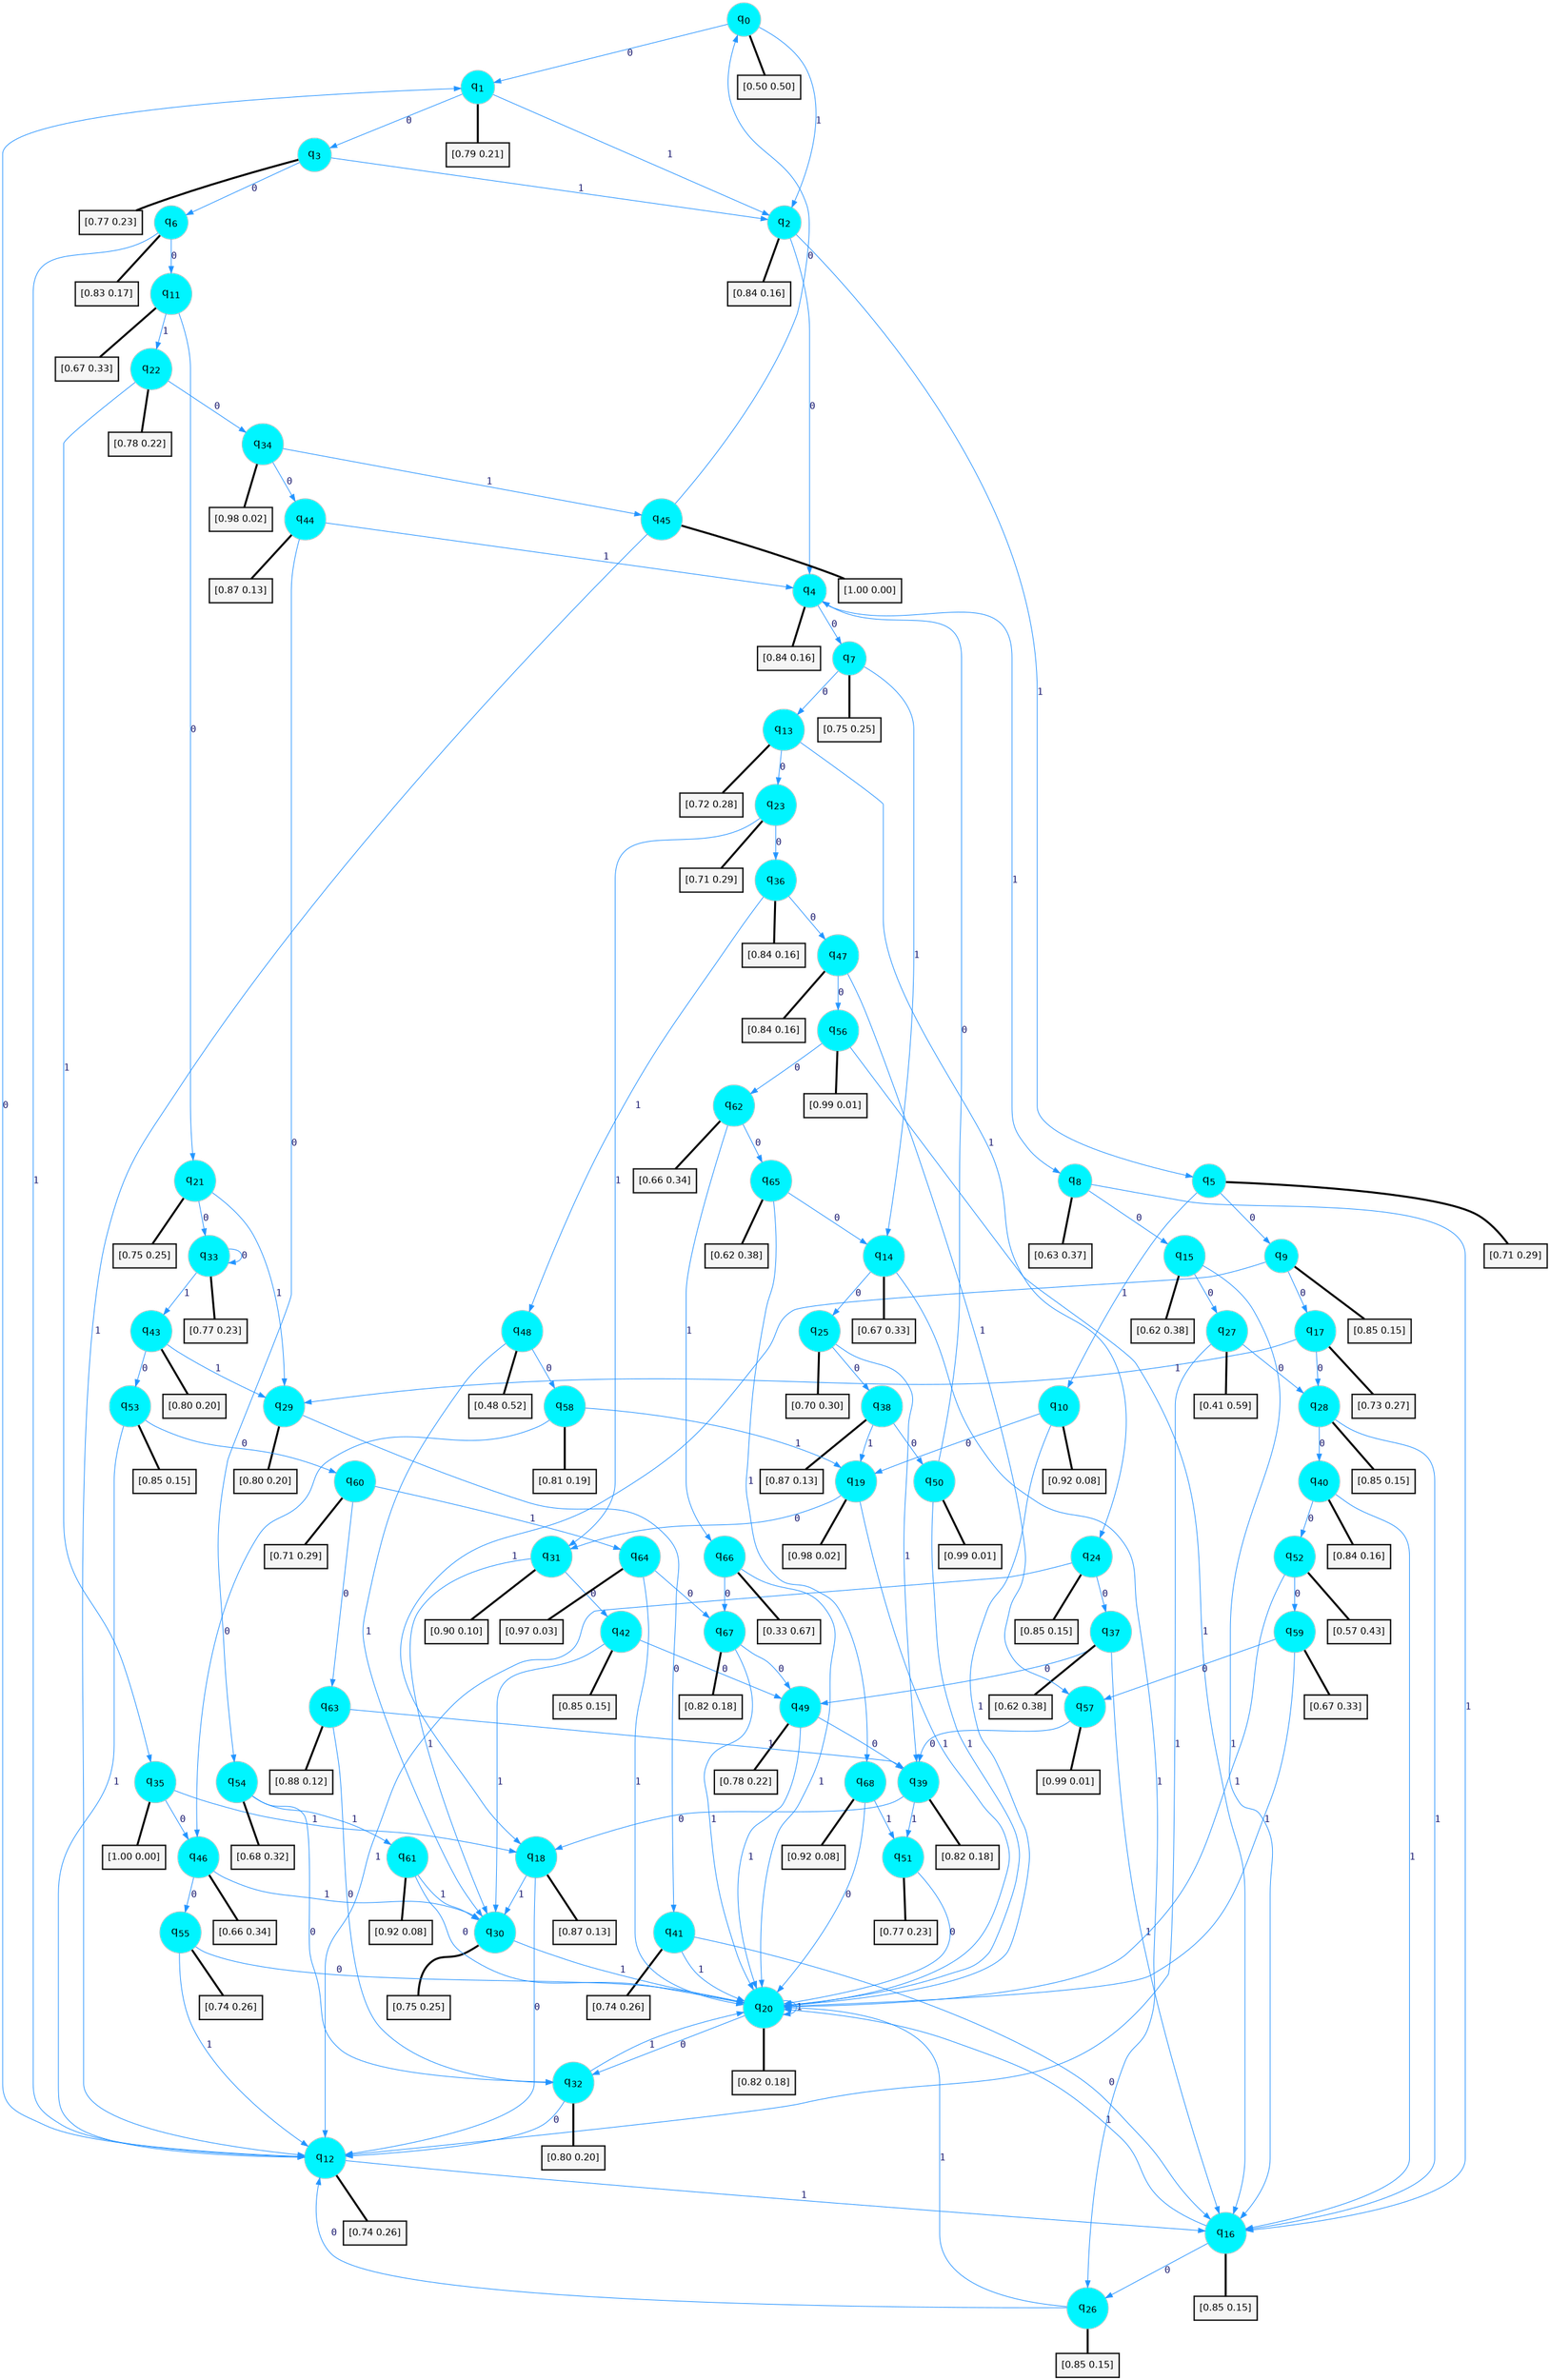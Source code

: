 digraph G {
graph [
bgcolor=transparent, dpi=300, rankdir=TD, size="40,25"];
node [
color=gray, fillcolor=turquoise1, fontcolor=black, fontname=Helvetica, fontsize=16, fontweight=bold, shape=circle, style=filled];
edge [
arrowsize=1, color=dodgerblue1, fontcolor=midnightblue, fontname=courier, fontweight=bold, penwidth=1, style=solid, weight=20];
0[label=<q<SUB>0</SUB>>];
1[label=<q<SUB>1</SUB>>];
2[label=<q<SUB>2</SUB>>];
3[label=<q<SUB>3</SUB>>];
4[label=<q<SUB>4</SUB>>];
5[label=<q<SUB>5</SUB>>];
6[label=<q<SUB>6</SUB>>];
7[label=<q<SUB>7</SUB>>];
8[label=<q<SUB>8</SUB>>];
9[label=<q<SUB>9</SUB>>];
10[label=<q<SUB>10</SUB>>];
11[label=<q<SUB>11</SUB>>];
12[label=<q<SUB>12</SUB>>];
13[label=<q<SUB>13</SUB>>];
14[label=<q<SUB>14</SUB>>];
15[label=<q<SUB>15</SUB>>];
16[label=<q<SUB>16</SUB>>];
17[label=<q<SUB>17</SUB>>];
18[label=<q<SUB>18</SUB>>];
19[label=<q<SUB>19</SUB>>];
20[label=<q<SUB>20</SUB>>];
21[label=<q<SUB>21</SUB>>];
22[label=<q<SUB>22</SUB>>];
23[label=<q<SUB>23</SUB>>];
24[label=<q<SUB>24</SUB>>];
25[label=<q<SUB>25</SUB>>];
26[label=<q<SUB>26</SUB>>];
27[label=<q<SUB>27</SUB>>];
28[label=<q<SUB>28</SUB>>];
29[label=<q<SUB>29</SUB>>];
30[label=<q<SUB>30</SUB>>];
31[label=<q<SUB>31</SUB>>];
32[label=<q<SUB>32</SUB>>];
33[label=<q<SUB>33</SUB>>];
34[label=<q<SUB>34</SUB>>];
35[label=<q<SUB>35</SUB>>];
36[label=<q<SUB>36</SUB>>];
37[label=<q<SUB>37</SUB>>];
38[label=<q<SUB>38</SUB>>];
39[label=<q<SUB>39</SUB>>];
40[label=<q<SUB>40</SUB>>];
41[label=<q<SUB>41</SUB>>];
42[label=<q<SUB>42</SUB>>];
43[label=<q<SUB>43</SUB>>];
44[label=<q<SUB>44</SUB>>];
45[label=<q<SUB>45</SUB>>];
46[label=<q<SUB>46</SUB>>];
47[label=<q<SUB>47</SUB>>];
48[label=<q<SUB>48</SUB>>];
49[label=<q<SUB>49</SUB>>];
50[label=<q<SUB>50</SUB>>];
51[label=<q<SUB>51</SUB>>];
52[label=<q<SUB>52</SUB>>];
53[label=<q<SUB>53</SUB>>];
54[label=<q<SUB>54</SUB>>];
55[label=<q<SUB>55</SUB>>];
56[label=<q<SUB>56</SUB>>];
57[label=<q<SUB>57</SUB>>];
58[label=<q<SUB>58</SUB>>];
59[label=<q<SUB>59</SUB>>];
60[label=<q<SUB>60</SUB>>];
61[label=<q<SUB>61</SUB>>];
62[label=<q<SUB>62</SUB>>];
63[label=<q<SUB>63</SUB>>];
64[label=<q<SUB>64</SUB>>];
65[label=<q<SUB>65</SUB>>];
66[label=<q<SUB>66</SUB>>];
67[label=<q<SUB>67</SUB>>];
68[label=<q<SUB>68</SUB>>];
69[label="[0.50 0.50]", shape=box,fontcolor=black, fontname=Helvetica, fontsize=14, penwidth=2, fillcolor=whitesmoke,color=black];
70[label="[0.79 0.21]", shape=box,fontcolor=black, fontname=Helvetica, fontsize=14, penwidth=2, fillcolor=whitesmoke,color=black];
71[label="[0.84 0.16]", shape=box,fontcolor=black, fontname=Helvetica, fontsize=14, penwidth=2, fillcolor=whitesmoke,color=black];
72[label="[0.77 0.23]", shape=box,fontcolor=black, fontname=Helvetica, fontsize=14, penwidth=2, fillcolor=whitesmoke,color=black];
73[label="[0.84 0.16]", shape=box,fontcolor=black, fontname=Helvetica, fontsize=14, penwidth=2, fillcolor=whitesmoke,color=black];
74[label="[0.71 0.29]", shape=box,fontcolor=black, fontname=Helvetica, fontsize=14, penwidth=2, fillcolor=whitesmoke,color=black];
75[label="[0.83 0.17]", shape=box,fontcolor=black, fontname=Helvetica, fontsize=14, penwidth=2, fillcolor=whitesmoke,color=black];
76[label="[0.75 0.25]", shape=box,fontcolor=black, fontname=Helvetica, fontsize=14, penwidth=2, fillcolor=whitesmoke,color=black];
77[label="[0.63 0.37]", shape=box,fontcolor=black, fontname=Helvetica, fontsize=14, penwidth=2, fillcolor=whitesmoke,color=black];
78[label="[0.85 0.15]", shape=box,fontcolor=black, fontname=Helvetica, fontsize=14, penwidth=2, fillcolor=whitesmoke,color=black];
79[label="[0.92 0.08]", shape=box,fontcolor=black, fontname=Helvetica, fontsize=14, penwidth=2, fillcolor=whitesmoke,color=black];
80[label="[0.67 0.33]", shape=box,fontcolor=black, fontname=Helvetica, fontsize=14, penwidth=2, fillcolor=whitesmoke,color=black];
81[label="[0.74 0.26]", shape=box,fontcolor=black, fontname=Helvetica, fontsize=14, penwidth=2, fillcolor=whitesmoke,color=black];
82[label="[0.72 0.28]", shape=box,fontcolor=black, fontname=Helvetica, fontsize=14, penwidth=2, fillcolor=whitesmoke,color=black];
83[label="[0.67 0.33]", shape=box,fontcolor=black, fontname=Helvetica, fontsize=14, penwidth=2, fillcolor=whitesmoke,color=black];
84[label="[0.62 0.38]", shape=box,fontcolor=black, fontname=Helvetica, fontsize=14, penwidth=2, fillcolor=whitesmoke,color=black];
85[label="[0.85 0.15]", shape=box,fontcolor=black, fontname=Helvetica, fontsize=14, penwidth=2, fillcolor=whitesmoke,color=black];
86[label="[0.73 0.27]", shape=box,fontcolor=black, fontname=Helvetica, fontsize=14, penwidth=2, fillcolor=whitesmoke,color=black];
87[label="[0.87 0.13]", shape=box,fontcolor=black, fontname=Helvetica, fontsize=14, penwidth=2, fillcolor=whitesmoke,color=black];
88[label="[0.98 0.02]", shape=box,fontcolor=black, fontname=Helvetica, fontsize=14, penwidth=2, fillcolor=whitesmoke,color=black];
89[label="[0.82 0.18]", shape=box,fontcolor=black, fontname=Helvetica, fontsize=14, penwidth=2, fillcolor=whitesmoke,color=black];
90[label="[0.75 0.25]", shape=box,fontcolor=black, fontname=Helvetica, fontsize=14, penwidth=2, fillcolor=whitesmoke,color=black];
91[label="[0.78 0.22]", shape=box,fontcolor=black, fontname=Helvetica, fontsize=14, penwidth=2, fillcolor=whitesmoke,color=black];
92[label="[0.71 0.29]", shape=box,fontcolor=black, fontname=Helvetica, fontsize=14, penwidth=2, fillcolor=whitesmoke,color=black];
93[label="[0.85 0.15]", shape=box,fontcolor=black, fontname=Helvetica, fontsize=14, penwidth=2, fillcolor=whitesmoke,color=black];
94[label="[0.70 0.30]", shape=box,fontcolor=black, fontname=Helvetica, fontsize=14, penwidth=2, fillcolor=whitesmoke,color=black];
95[label="[0.85 0.15]", shape=box,fontcolor=black, fontname=Helvetica, fontsize=14, penwidth=2, fillcolor=whitesmoke,color=black];
96[label="[0.41 0.59]", shape=box,fontcolor=black, fontname=Helvetica, fontsize=14, penwidth=2, fillcolor=whitesmoke,color=black];
97[label="[0.85 0.15]", shape=box,fontcolor=black, fontname=Helvetica, fontsize=14, penwidth=2, fillcolor=whitesmoke,color=black];
98[label="[0.80 0.20]", shape=box,fontcolor=black, fontname=Helvetica, fontsize=14, penwidth=2, fillcolor=whitesmoke,color=black];
99[label="[0.75 0.25]", shape=box,fontcolor=black, fontname=Helvetica, fontsize=14, penwidth=2, fillcolor=whitesmoke,color=black];
100[label="[0.90 0.10]", shape=box,fontcolor=black, fontname=Helvetica, fontsize=14, penwidth=2, fillcolor=whitesmoke,color=black];
101[label="[0.80 0.20]", shape=box,fontcolor=black, fontname=Helvetica, fontsize=14, penwidth=2, fillcolor=whitesmoke,color=black];
102[label="[0.77 0.23]", shape=box,fontcolor=black, fontname=Helvetica, fontsize=14, penwidth=2, fillcolor=whitesmoke,color=black];
103[label="[0.98 0.02]", shape=box,fontcolor=black, fontname=Helvetica, fontsize=14, penwidth=2, fillcolor=whitesmoke,color=black];
104[label="[1.00 0.00]", shape=box,fontcolor=black, fontname=Helvetica, fontsize=14, penwidth=2, fillcolor=whitesmoke,color=black];
105[label="[0.84 0.16]", shape=box,fontcolor=black, fontname=Helvetica, fontsize=14, penwidth=2, fillcolor=whitesmoke,color=black];
106[label="[0.62 0.38]", shape=box,fontcolor=black, fontname=Helvetica, fontsize=14, penwidth=2, fillcolor=whitesmoke,color=black];
107[label="[0.87 0.13]", shape=box,fontcolor=black, fontname=Helvetica, fontsize=14, penwidth=2, fillcolor=whitesmoke,color=black];
108[label="[0.82 0.18]", shape=box,fontcolor=black, fontname=Helvetica, fontsize=14, penwidth=2, fillcolor=whitesmoke,color=black];
109[label="[0.84 0.16]", shape=box,fontcolor=black, fontname=Helvetica, fontsize=14, penwidth=2, fillcolor=whitesmoke,color=black];
110[label="[0.74 0.26]", shape=box,fontcolor=black, fontname=Helvetica, fontsize=14, penwidth=2, fillcolor=whitesmoke,color=black];
111[label="[0.85 0.15]", shape=box,fontcolor=black, fontname=Helvetica, fontsize=14, penwidth=2, fillcolor=whitesmoke,color=black];
112[label="[0.80 0.20]", shape=box,fontcolor=black, fontname=Helvetica, fontsize=14, penwidth=2, fillcolor=whitesmoke,color=black];
113[label="[0.87 0.13]", shape=box,fontcolor=black, fontname=Helvetica, fontsize=14, penwidth=2, fillcolor=whitesmoke,color=black];
114[label="[1.00 0.00]", shape=box,fontcolor=black, fontname=Helvetica, fontsize=14, penwidth=2, fillcolor=whitesmoke,color=black];
115[label="[0.66 0.34]", shape=box,fontcolor=black, fontname=Helvetica, fontsize=14, penwidth=2, fillcolor=whitesmoke,color=black];
116[label="[0.84 0.16]", shape=box,fontcolor=black, fontname=Helvetica, fontsize=14, penwidth=2, fillcolor=whitesmoke,color=black];
117[label="[0.48 0.52]", shape=box,fontcolor=black, fontname=Helvetica, fontsize=14, penwidth=2, fillcolor=whitesmoke,color=black];
118[label="[0.78 0.22]", shape=box,fontcolor=black, fontname=Helvetica, fontsize=14, penwidth=2, fillcolor=whitesmoke,color=black];
119[label="[0.99 0.01]", shape=box,fontcolor=black, fontname=Helvetica, fontsize=14, penwidth=2, fillcolor=whitesmoke,color=black];
120[label="[0.77 0.23]", shape=box,fontcolor=black, fontname=Helvetica, fontsize=14, penwidth=2, fillcolor=whitesmoke,color=black];
121[label="[0.57 0.43]", shape=box,fontcolor=black, fontname=Helvetica, fontsize=14, penwidth=2, fillcolor=whitesmoke,color=black];
122[label="[0.85 0.15]", shape=box,fontcolor=black, fontname=Helvetica, fontsize=14, penwidth=2, fillcolor=whitesmoke,color=black];
123[label="[0.68 0.32]", shape=box,fontcolor=black, fontname=Helvetica, fontsize=14, penwidth=2, fillcolor=whitesmoke,color=black];
124[label="[0.74 0.26]", shape=box,fontcolor=black, fontname=Helvetica, fontsize=14, penwidth=2, fillcolor=whitesmoke,color=black];
125[label="[0.99 0.01]", shape=box,fontcolor=black, fontname=Helvetica, fontsize=14, penwidth=2, fillcolor=whitesmoke,color=black];
126[label="[0.99 0.01]", shape=box,fontcolor=black, fontname=Helvetica, fontsize=14, penwidth=2, fillcolor=whitesmoke,color=black];
127[label="[0.81 0.19]", shape=box,fontcolor=black, fontname=Helvetica, fontsize=14, penwidth=2, fillcolor=whitesmoke,color=black];
128[label="[0.67 0.33]", shape=box,fontcolor=black, fontname=Helvetica, fontsize=14, penwidth=2, fillcolor=whitesmoke,color=black];
129[label="[0.71 0.29]", shape=box,fontcolor=black, fontname=Helvetica, fontsize=14, penwidth=2, fillcolor=whitesmoke,color=black];
130[label="[0.92 0.08]", shape=box,fontcolor=black, fontname=Helvetica, fontsize=14, penwidth=2, fillcolor=whitesmoke,color=black];
131[label="[0.66 0.34]", shape=box,fontcolor=black, fontname=Helvetica, fontsize=14, penwidth=2, fillcolor=whitesmoke,color=black];
132[label="[0.88 0.12]", shape=box,fontcolor=black, fontname=Helvetica, fontsize=14, penwidth=2, fillcolor=whitesmoke,color=black];
133[label="[0.97 0.03]", shape=box,fontcolor=black, fontname=Helvetica, fontsize=14, penwidth=2, fillcolor=whitesmoke,color=black];
134[label="[0.62 0.38]", shape=box,fontcolor=black, fontname=Helvetica, fontsize=14, penwidth=2, fillcolor=whitesmoke,color=black];
135[label="[0.33 0.67]", shape=box,fontcolor=black, fontname=Helvetica, fontsize=14, penwidth=2, fillcolor=whitesmoke,color=black];
136[label="[0.82 0.18]", shape=box,fontcolor=black, fontname=Helvetica, fontsize=14, penwidth=2, fillcolor=whitesmoke,color=black];
137[label="[0.92 0.08]", shape=box,fontcolor=black, fontname=Helvetica, fontsize=14, penwidth=2, fillcolor=whitesmoke,color=black];
0->1 [label=0];
0->2 [label=1];
0->69 [arrowhead=none, penwidth=3,color=black];
1->3 [label=0];
1->2 [label=1];
1->70 [arrowhead=none, penwidth=3,color=black];
2->4 [label=0];
2->5 [label=1];
2->71 [arrowhead=none, penwidth=3,color=black];
3->6 [label=0];
3->2 [label=1];
3->72 [arrowhead=none, penwidth=3,color=black];
4->7 [label=0];
4->8 [label=1];
4->73 [arrowhead=none, penwidth=3,color=black];
5->9 [label=0];
5->10 [label=1];
5->74 [arrowhead=none, penwidth=3,color=black];
6->11 [label=0];
6->12 [label=1];
6->75 [arrowhead=none, penwidth=3,color=black];
7->13 [label=0];
7->14 [label=1];
7->76 [arrowhead=none, penwidth=3,color=black];
8->15 [label=0];
8->16 [label=1];
8->77 [arrowhead=none, penwidth=3,color=black];
9->17 [label=0];
9->18 [label=1];
9->78 [arrowhead=none, penwidth=3,color=black];
10->19 [label=0];
10->20 [label=1];
10->79 [arrowhead=none, penwidth=3,color=black];
11->21 [label=0];
11->22 [label=1];
11->80 [arrowhead=none, penwidth=3,color=black];
12->1 [label=0];
12->16 [label=1];
12->81 [arrowhead=none, penwidth=3,color=black];
13->23 [label=0];
13->24 [label=1];
13->82 [arrowhead=none, penwidth=3,color=black];
14->25 [label=0];
14->26 [label=1];
14->83 [arrowhead=none, penwidth=3,color=black];
15->27 [label=0];
15->16 [label=1];
15->84 [arrowhead=none, penwidth=3,color=black];
16->26 [label=0];
16->20 [label=1];
16->85 [arrowhead=none, penwidth=3,color=black];
17->28 [label=0];
17->29 [label=1];
17->86 [arrowhead=none, penwidth=3,color=black];
18->12 [label=0];
18->30 [label=1];
18->87 [arrowhead=none, penwidth=3,color=black];
19->31 [label=0];
19->20 [label=1];
19->88 [arrowhead=none, penwidth=3,color=black];
20->32 [label=0];
20->20 [label=1];
20->89 [arrowhead=none, penwidth=3,color=black];
21->33 [label=0];
21->29 [label=1];
21->90 [arrowhead=none, penwidth=3,color=black];
22->34 [label=0];
22->35 [label=1];
22->91 [arrowhead=none, penwidth=3,color=black];
23->36 [label=0];
23->31 [label=1];
23->92 [arrowhead=none, penwidth=3,color=black];
24->37 [label=0];
24->12 [label=1];
24->93 [arrowhead=none, penwidth=3,color=black];
25->38 [label=0];
25->39 [label=1];
25->94 [arrowhead=none, penwidth=3,color=black];
26->12 [label=0];
26->20 [label=1];
26->95 [arrowhead=none, penwidth=3,color=black];
27->28 [label=0];
27->12 [label=1];
27->96 [arrowhead=none, penwidth=3,color=black];
28->40 [label=0];
28->16 [label=1];
28->97 [arrowhead=none, penwidth=3,color=black];
29->41 [label=0];
29->98 [arrowhead=none, penwidth=3,color=black];
30->20 [label=1];
30->99 [arrowhead=none, penwidth=3,color=black];
31->42 [label=0];
31->30 [label=1];
31->100 [arrowhead=none, penwidth=3,color=black];
32->12 [label=0];
32->20 [label=1];
32->101 [arrowhead=none, penwidth=3,color=black];
33->33 [label=0];
33->43 [label=1];
33->102 [arrowhead=none, penwidth=3,color=black];
34->44 [label=0];
34->45 [label=1];
34->103 [arrowhead=none, penwidth=3,color=black];
35->46 [label=0];
35->18 [label=1];
35->104 [arrowhead=none, penwidth=3,color=black];
36->47 [label=0];
36->48 [label=1];
36->105 [arrowhead=none, penwidth=3,color=black];
37->49 [label=0];
37->16 [label=1];
37->106 [arrowhead=none, penwidth=3,color=black];
38->50 [label=0];
38->19 [label=1];
38->107 [arrowhead=none, penwidth=3,color=black];
39->18 [label=0];
39->51 [label=1];
39->108 [arrowhead=none, penwidth=3,color=black];
40->52 [label=0];
40->16 [label=1];
40->109 [arrowhead=none, penwidth=3,color=black];
41->16 [label=0];
41->20 [label=1];
41->110 [arrowhead=none, penwidth=3,color=black];
42->49 [label=0];
42->30 [label=1];
42->111 [arrowhead=none, penwidth=3,color=black];
43->53 [label=0];
43->29 [label=1];
43->112 [arrowhead=none, penwidth=3,color=black];
44->54 [label=0];
44->4 [label=1];
44->113 [arrowhead=none, penwidth=3,color=black];
45->0 [label=0];
45->12 [label=1];
45->114 [arrowhead=none, penwidth=3,color=black];
46->55 [label=0];
46->30 [label=1];
46->115 [arrowhead=none, penwidth=3,color=black];
47->56 [label=0];
47->57 [label=1];
47->116 [arrowhead=none, penwidth=3,color=black];
48->58 [label=0];
48->30 [label=1];
48->117 [arrowhead=none, penwidth=3,color=black];
49->39 [label=0];
49->20 [label=1];
49->118 [arrowhead=none, penwidth=3,color=black];
50->4 [label=0];
50->20 [label=1];
50->119 [arrowhead=none, penwidth=3,color=black];
51->20 [label=0];
51->120 [arrowhead=none, penwidth=3,color=black];
52->59 [label=0];
52->20 [label=1];
52->121 [arrowhead=none, penwidth=3,color=black];
53->60 [label=0];
53->12 [label=1];
53->122 [arrowhead=none, penwidth=3,color=black];
54->32 [label=0];
54->61 [label=1];
54->123 [arrowhead=none, penwidth=3,color=black];
55->20 [label=0];
55->12 [label=1];
55->124 [arrowhead=none, penwidth=3,color=black];
56->62 [label=0];
56->16 [label=1];
56->125 [arrowhead=none, penwidth=3,color=black];
57->39 [label=0];
57->126 [arrowhead=none, penwidth=3,color=black];
58->46 [label=0];
58->19 [label=1];
58->127 [arrowhead=none, penwidth=3,color=black];
59->57 [label=0];
59->20 [label=1];
59->128 [arrowhead=none, penwidth=3,color=black];
60->63 [label=0];
60->64 [label=1];
60->129 [arrowhead=none, penwidth=3,color=black];
61->20 [label=0];
61->30 [label=1];
61->130 [arrowhead=none, penwidth=3,color=black];
62->65 [label=0];
62->66 [label=1];
62->131 [arrowhead=none, penwidth=3,color=black];
63->32 [label=0];
63->39 [label=1];
63->132 [arrowhead=none, penwidth=3,color=black];
64->67 [label=0];
64->20 [label=1];
64->133 [arrowhead=none, penwidth=3,color=black];
65->14 [label=0];
65->68 [label=1];
65->134 [arrowhead=none, penwidth=3,color=black];
66->67 [label=0];
66->20 [label=1];
66->135 [arrowhead=none, penwidth=3,color=black];
67->49 [label=0];
67->20 [label=1];
67->136 [arrowhead=none, penwidth=3,color=black];
68->20 [label=0];
68->51 [label=1];
68->137 [arrowhead=none, penwidth=3,color=black];
}
